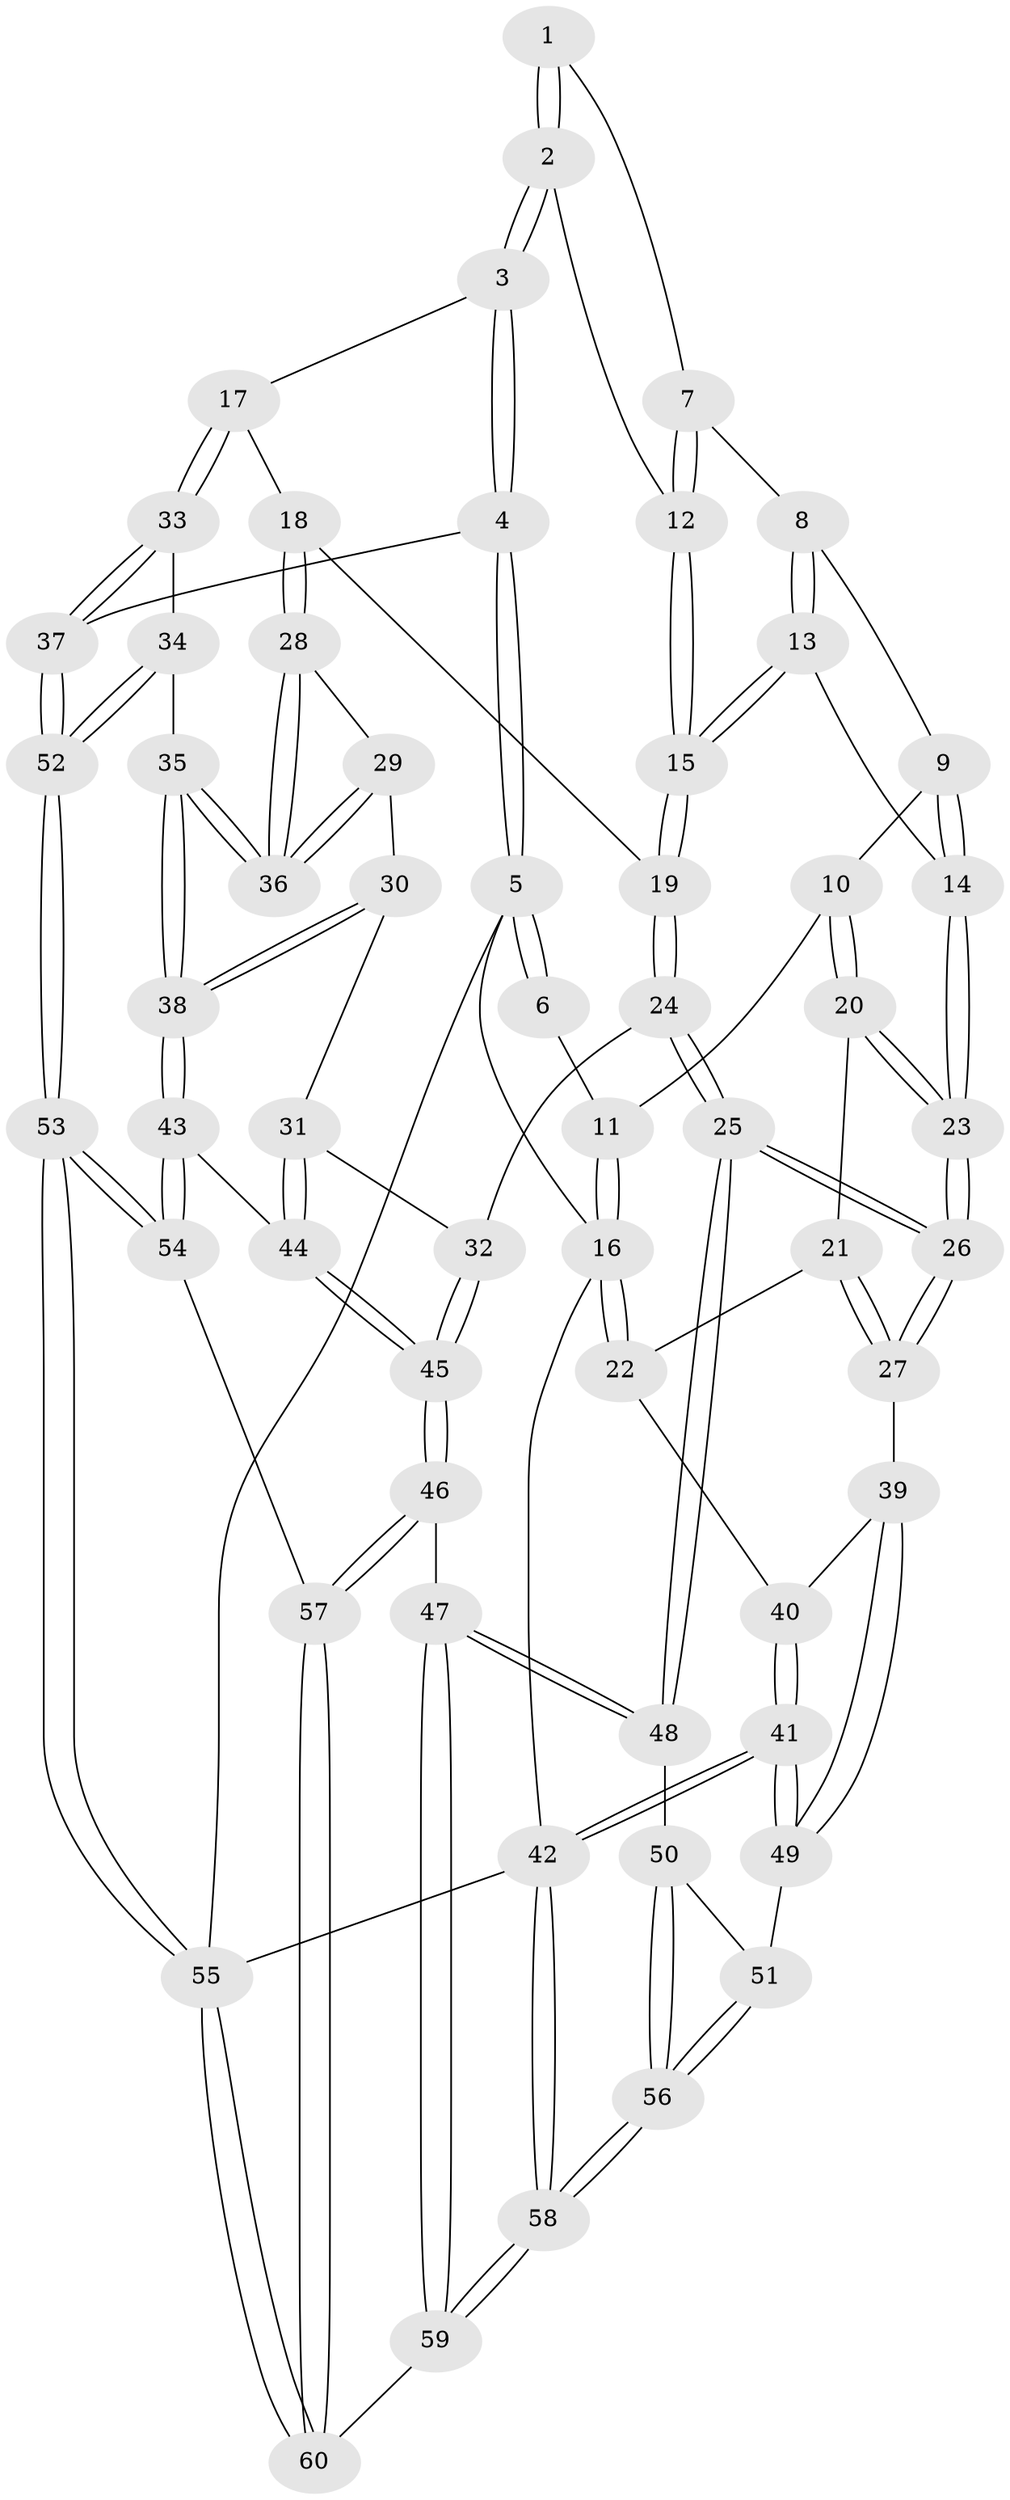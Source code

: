 // Generated by graph-tools (version 1.1) at 2025/27/03/09/25 03:27:14]
// undirected, 60 vertices, 147 edges
graph export_dot {
graph [start="1"]
  node [color=gray90,style=filled];
  1 [pos="+0.7091030319177949+0"];
  2 [pos="+0.8805335443374762+0.16195531465830984"];
  3 [pos="+1+0.2649907092081212"];
  4 [pos="+1+0.26213509216649383"];
  5 [pos="+1+0"];
  6 [pos="+0.6896729118877885+0"];
  7 [pos="+0.6618301598337488+0.14162479468508377"];
  8 [pos="+0.6273813359986231+0.14753309532212702"];
  9 [pos="+0.5939759790993218+0.13663412866043134"];
  10 [pos="+0.27479084331087117+0"];
  11 [pos="+0.2271802178928048+0"];
  12 [pos="+0.7280220405361744+0.18210082710122044"];
  13 [pos="+0.563937368248866+0.3548928634637867"];
  14 [pos="+0.482342284520857+0.34594023598736473"];
  15 [pos="+0.6602203907965626+0.39715965647126455"];
  16 [pos="+0+0"];
  17 [pos="+0.8846778022898195+0.4411433619642484"];
  18 [pos="+0.7456593853283098+0.45474575605451595"];
  19 [pos="+0.6923638679177041+0.4314071191170625"];
  20 [pos="+0.2986368910453563+0.16917613241914142"];
  21 [pos="+0.17449952329386353+0.36468471384677364"];
  22 [pos="+0+0.48716148648206264"];
  23 [pos="+0.45455195867729714+0.3443715164706538"];
  24 [pos="+0.46882523651703495+0.6503030044949465"];
  25 [pos="+0.37709146704930374+0.6446873190315495"];
  26 [pos="+0.36249802155053484+0.6330829535413314"];
  27 [pos="+0.352720215671669+0.6321238820078757"];
  28 [pos="+0.7314150064135623+0.5217281494273898"];
  29 [pos="+0.6330119683896721+0.6610161498399755"];
  30 [pos="+0.6234837087865314+0.6666755677058839"];
  31 [pos="+0.5622101414162451+0.6837092462239304"];
  32 [pos="+0.4691040086965808+0.6504458354452951"];
  33 [pos="+0.8868143539398514+0.6411794072123971"];
  34 [pos="+0.8620577102969971+0.7525707535258828"];
  35 [pos="+0.8147321713489558+0.7648519844008718"];
  36 [pos="+0.758250653997694+0.6822655840419842"];
  37 [pos="+1+0.6577020857839176"];
  38 [pos="+0.775702139574918+0.8005497514936203"];
  39 [pos="+0.25109462054183695+0.659940887188131"];
  40 [pos="+0+0.5311232937104616"];
  41 [pos="+0+1"];
  42 [pos="+0+1"];
  43 [pos="+0.7628990666327053+0.8165007250136893"];
  44 [pos="+0.6335765227298811+0.8046999665066769"];
  45 [pos="+0.5647115117047783+0.8828766947259025"];
  46 [pos="+0.5631522042214011+0.885968101732763"];
  47 [pos="+0.4291412576991638+0.931711991404867"];
  48 [pos="+0.39117855938447993+0.8599113663885576"];
  49 [pos="+0.1426294105082526+0.8359743188935387"];
  50 [pos="+0.27015622924623783+0.8826528915203629"];
  51 [pos="+0.2286529328711797+0.8709904181376106"];
  52 [pos="+1+0.9409231695871868"];
  53 [pos="+1+0.9950435957745883"];
  54 [pos="+0.7605370621716898+0.8720508596165946"];
  55 [pos="+1+1"];
  56 [pos="+0.23905624702114753+1"];
  57 [pos="+0.7466215704626611+1"];
  58 [pos="+0.1977892944866968+1"];
  59 [pos="+0.3815378327964522+1"];
  60 [pos="+0.7991075995282575+1"];
  1 -- 2;
  1 -- 2;
  1 -- 7;
  2 -- 3;
  2 -- 3;
  2 -- 12;
  3 -- 4;
  3 -- 4;
  3 -- 17;
  4 -- 5;
  4 -- 5;
  4 -- 37;
  5 -- 6;
  5 -- 6;
  5 -- 16;
  5 -- 55;
  6 -- 11;
  7 -- 8;
  7 -- 12;
  7 -- 12;
  8 -- 9;
  8 -- 13;
  8 -- 13;
  9 -- 10;
  9 -- 14;
  9 -- 14;
  10 -- 11;
  10 -- 20;
  10 -- 20;
  11 -- 16;
  11 -- 16;
  12 -- 15;
  12 -- 15;
  13 -- 14;
  13 -- 15;
  13 -- 15;
  14 -- 23;
  14 -- 23;
  15 -- 19;
  15 -- 19;
  16 -- 22;
  16 -- 22;
  16 -- 42;
  17 -- 18;
  17 -- 33;
  17 -- 33;
  18 -- 19;
  18 -- 28;
  18 -- 28;
  19 -- 24;
  19 -- 24;
  20 -- 21;
  20 -- 23;
  20 -- 23;
  21 -- 22;
  21 -- 27;
  21 -- 27;
  22 -- 40;
  23 -- 26;
  23 -- 26;
  24 -- 25;
  24 -- 25;
  24 -- 32;
  25 -- 26;
  25 -- 26;
  25 -- 48;
  25 -- 48;
  26 -- 27;
  26 -- 27;
  27 -- 39;
  28 -- 29;
  28 -- 36;
  28 -- 36;
  29 -- 30;
  29 -- 36;
  29 -- 36;
  30 -- 31;
  30 -- 38;
  30 -- 38;
  31 -- 32;
  31 -- 44;
  31 -- 44;
  32 -- 45;
  32 -- 45;
  33 -- 34;
  33 -- 37;
  33 -- 37;
  34 -- 35;
  34 -- 52;
  34 -- 52;
  35 -- 36;
  35 -- 36;
  35 -- 38;
  35 -- 38;
  37 -- 52;
  37 -- 52;
  38 -- 43;
  38 -- 43;
  39 -- 40;
  39 -- 49;
  39 -- 49;
  40 -- 41;
  40 -- 41;
  41 -- 42;
  41 -- 42;
  41 -- 49;
  41 -- 49;
  42 -- 58;
  42 -- 58;
  42 -- 55;
  43 -- 44;
  43 -- 54;
  43 -- 54;
  44 -- 45;
  44 -- 45;
  45 -- 46;
  45 -- 46;
  46 -- 47;
  46 -- 57;
  46 -- 57;
  47 -- 48;
  47 -- 48;
  47 -- 59;
  47 -- 59;
  48 -- 50;
  49 -- 51;
  50 -- 51;
  50 -- 56;
  50 -- 56;
  51 -- 56;
  51 -- 56;
  52 -- 53;
  52 -- 53;
  53 -- 54;
  53 -- 54;
  53 -- 55;
  53 -- 55;
  54 -- 57;
  55 -- 60;
  55 -- 60;
  56 -- 58;
  56 -- 58;
  57 -- 60;
  57 -- 60;
  58 -- 59;
  58 -- 59;
  59 -- 60;
}

